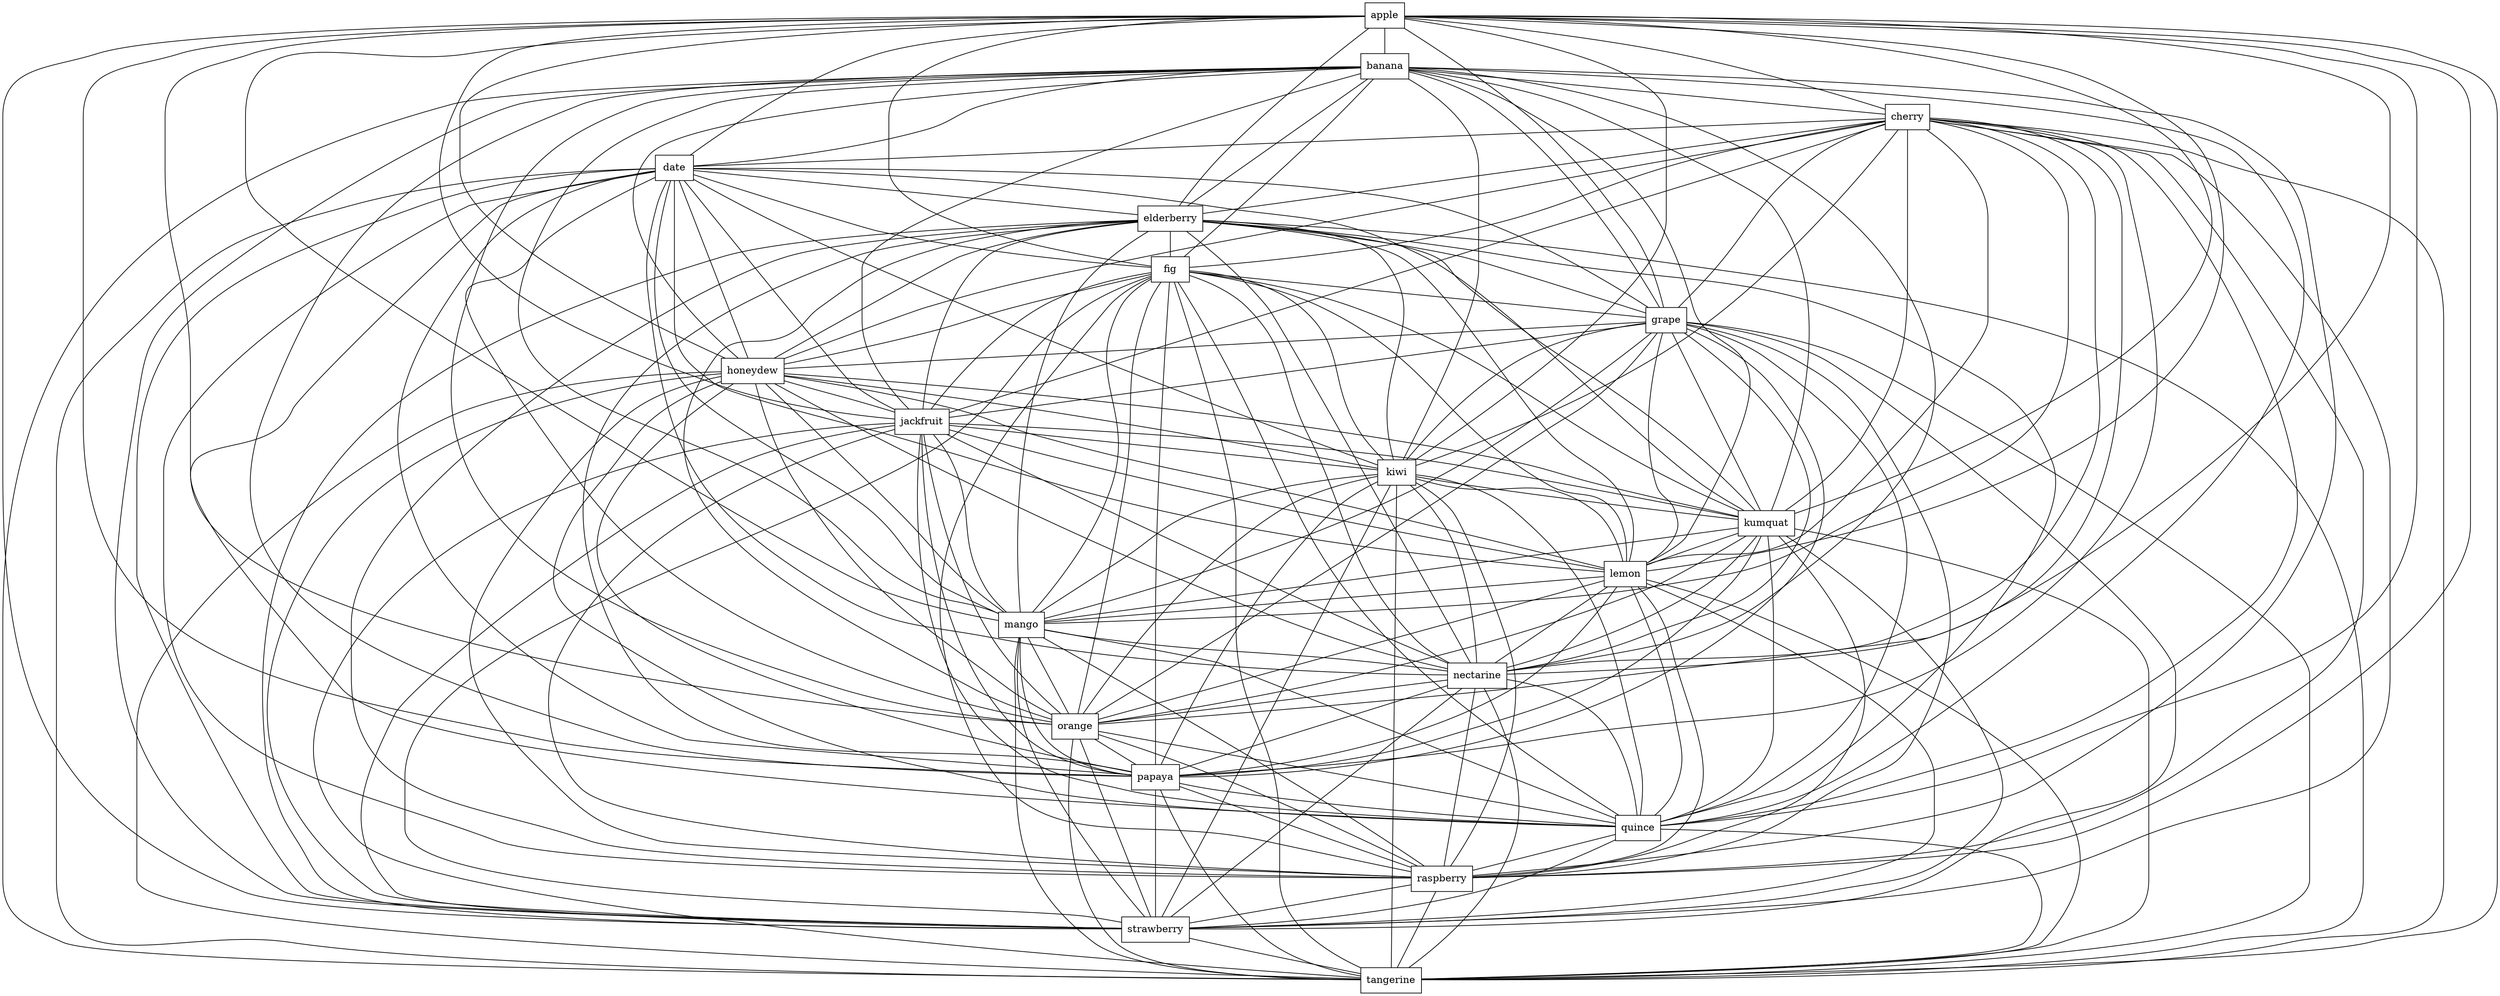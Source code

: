 graph MyGraph {
  node [shape=box];
  "apple" -- "banana";
  "apple" -- "cherry";
  "apple" -- "date";
  "apple" -- "elderberry";
  "apple" -- "fig";
  "apple" -- "grape";
  "apple" -- "honeydew";
  "apple" -- "jackfruit";
  "apple" -- "kiwi";
  "apple" -- "lemon";
  "apple" -- "mango";
  "apple" -- "nectarine";
  "apple" -- "orange";
  "apple" -- "papaya";
  "apple" -- "quince";
  "apple" -- "raspberry";
  "apple" -- "strawberry";
  "apple" -- "tangerine";
  "apple" -- "kumquat";
  "banana" -- "cherry";
  "banana" -- "date";
  "banana" -- "elderberry";
  "banana" -- "fig";
  "banana" -- "grape";
  "banana" -- "honeydew";
  "banana" -- "jackfruit";
  "banana" -- "kiwi";
  "banana" -- "lemon";
  "banana" -- "mango";
  "banana" -- "nectarine";
  "banana" -- "orange";
  "banana" -- "papaya";
  "banana" -- "quince";
  "banana" -- "raspberry";
  "banana" -- "strawberry";
  "banana" -- "tangerine";
  "banana" -- "kumquat";
  "cherry" -- "date";
  "cherry" -- "elderberry";
  "cherry" -- "fig";
  "cherry" -- "grape";
  "cherry" -- "honeydew";
  "cherry" -- "jackfruit";
  "cherry" -- "kiwi";
  "cherry" -- "lemon";
  "cherry" -- "mango";
  "cherry" -- "nectarine";
  "cherry" -- "orange";
  "cherry" -- "papaya";
  "cherry" -- "quince";
  "cherry" -- "raspberry";
  "cherry" -- "strawberry";
  "cherry" -- "tangerine";
  "cherry" -- "kumquat";
  "date" -- "elderberry";
  "date" -- "fig";
  "date" -- "grape";
  "date" -- "honeydew";
  "date" -- "jackfruit";
  "date" -- "kiwi";
  "date" -- "lemon";
  "date" -- "mango";
  "date" -- "nectarine";
  "date" -- "orange";
  "date" -- "papaya";
  "date" -- "quince";
  "date" -- "raspberry";
  "date" -- "strawberry";
  "date" -- "tangerine";
  "date" -- "kumquat";
  "elderberry" -- "fig";
  "elderberry" -- "grape";
  "elderberry" -- "honeydew";
  "elderberry" -- "jackfruit";
  "elderberry" -- "kiwi";
  "elderberry" -- "lemon";
  "elderberry" -- "mango";
  "elderberry" -- "nectarine";
  "elderberry" -- "orange";
  "elderberry" -- "papaya";
  "elderberry" -- "quince";
  "elderberry" -- "raspberry";
  "elderberry" -- "strawberry";
  "elderberry" -- "tangerine";
  "elderberry" -- "kumquat";
  "fig" -- "grape";
  "fig" -- "honeydew";
  "fig" -- "jackfruit";
  "fig" -- "kiwi";
  "fig" -- "lemon";
  "fig" -- "mango";
  "fig" -- "nectarine";
  "fig" -- "orange";
  "fig" -- "papaya";
  "fig" -- "quince";
  "fig" -- "raspberry";
  "fig" -- "strawberry";
  "fig" -- "tangerine";
  "fig" -- "kumquat";
  "grape" -- "honeydew";
  "grape" -- "jackfruit";
  "grape" -- "kiwi";
  "grape" -- "lemon";
  "grape" -- "mango";
  "grape" -- "nectarine";
  "grape" -- "orange";
  "grape" -- "papaya";
  "grape" -- "quince";
  "grape" -- "raspberry";
  "grape" -- "strawberry";
  "grape" -- "tangerine";
  "grape" -- "kumquat";
  "honeydew" -- "jackfruit";
  "honeydew" -- "kiwi";
  "honeydew" -- "lemon";
  "honeydew" -- "mango";
  "honeydew" -- "nectarine";
  "honeydew" -- "orange";
  "honeydew" -- "papaya";
  "honeydew" -- "quince";
  "honeydew" -- "raspberry";
  "honeydew" -- "strawberry";
  "honeydew" -- "tangerine";
  "honeydew" -- "kumquat";
  "jackfruit" -- "kiwi";
  "jackfruit" -- "lemon";
  "jackfruit" -- "mango";
  "jackfruit" -- "nectarine";
  "jackfruit" -- "orange";
  "jackfruit" -- "papaya";
  "jackfruit" -- "quince";
  "jackfruit" -- "raspberry";
  "jackfruit" -- "strawberry";
  "jackfruit" -- "tangerine";
  "jackfruit" -- "kumquat";
  "kiwi" -- "lemon";
  "kiwi" -- "mango";
  "kiwi" -- "nectarine";
  "kiwi" -- "orange";
  "kiwi" -- "papaya";
  "kiwi" -- "quince";
  "kiwi" -- "raspberry";
  "kiwi" -- "strawberry";
  "kiwi" -- "tangerine";
  "kiwi" -- "kumquat";
  "lemon" -- "mango";
  "lemon" -- "nectarine";
  "lemon" -- "orange";
  "lemon" -- "papaya";
  "lemon" -- "quince";
  "lemon" -- "raspberry";
  "lemon" -- "strawberry";
  "lemon" -- "tangerine";
  "mango" -- "nectarine";
  "mango" -- "orange";
  "mango" -- "papaya";
  "mango" -- "quince";
  "mango" -- "raspberry";
  "mango" -- "strawberry";
  "mango" -- "tangerine";
  "nectarine" -- "orange";
  "nectarine" -- "papaya";
  "nectarine" -- "quince";
  "nectarine" -- "raspberry";
  "nectarine" -- "strawberry";
  "nectarine" -- "tangerine";
  "orange" -- "papaya";
  "orange" -- "quince";
  "orange" -- "raspberry";
  "orange" -- "strawberry";
  "orange" -- "tangerine";
  "papaya" -- "quince";
  "papaya" -- "raspberry";
  "papaya" -- "strawberry";
  "papaya" -- "tangerine";
  "quince" -- "raspberry";
  "quince" -- "strawberry";
  "quince" -- "tangerine";
  "raspberry" -- "strawberry";
  "raspberry" -- "tangerine";
  "strawberry" -- "tangerine";
  "kumquat" -- "lemon";
  "kumquat" -- "mango";
  "kumquat" -- "nectarine";
  "kumquat" -- "orange";
  "kumquat" -- "papaya";
  "kumquat" -- "quince";
  "kumquat" -- "raspberry";
  "kumquat" -- "strawberry";
  "kumquat" -- "tangerine";
}
